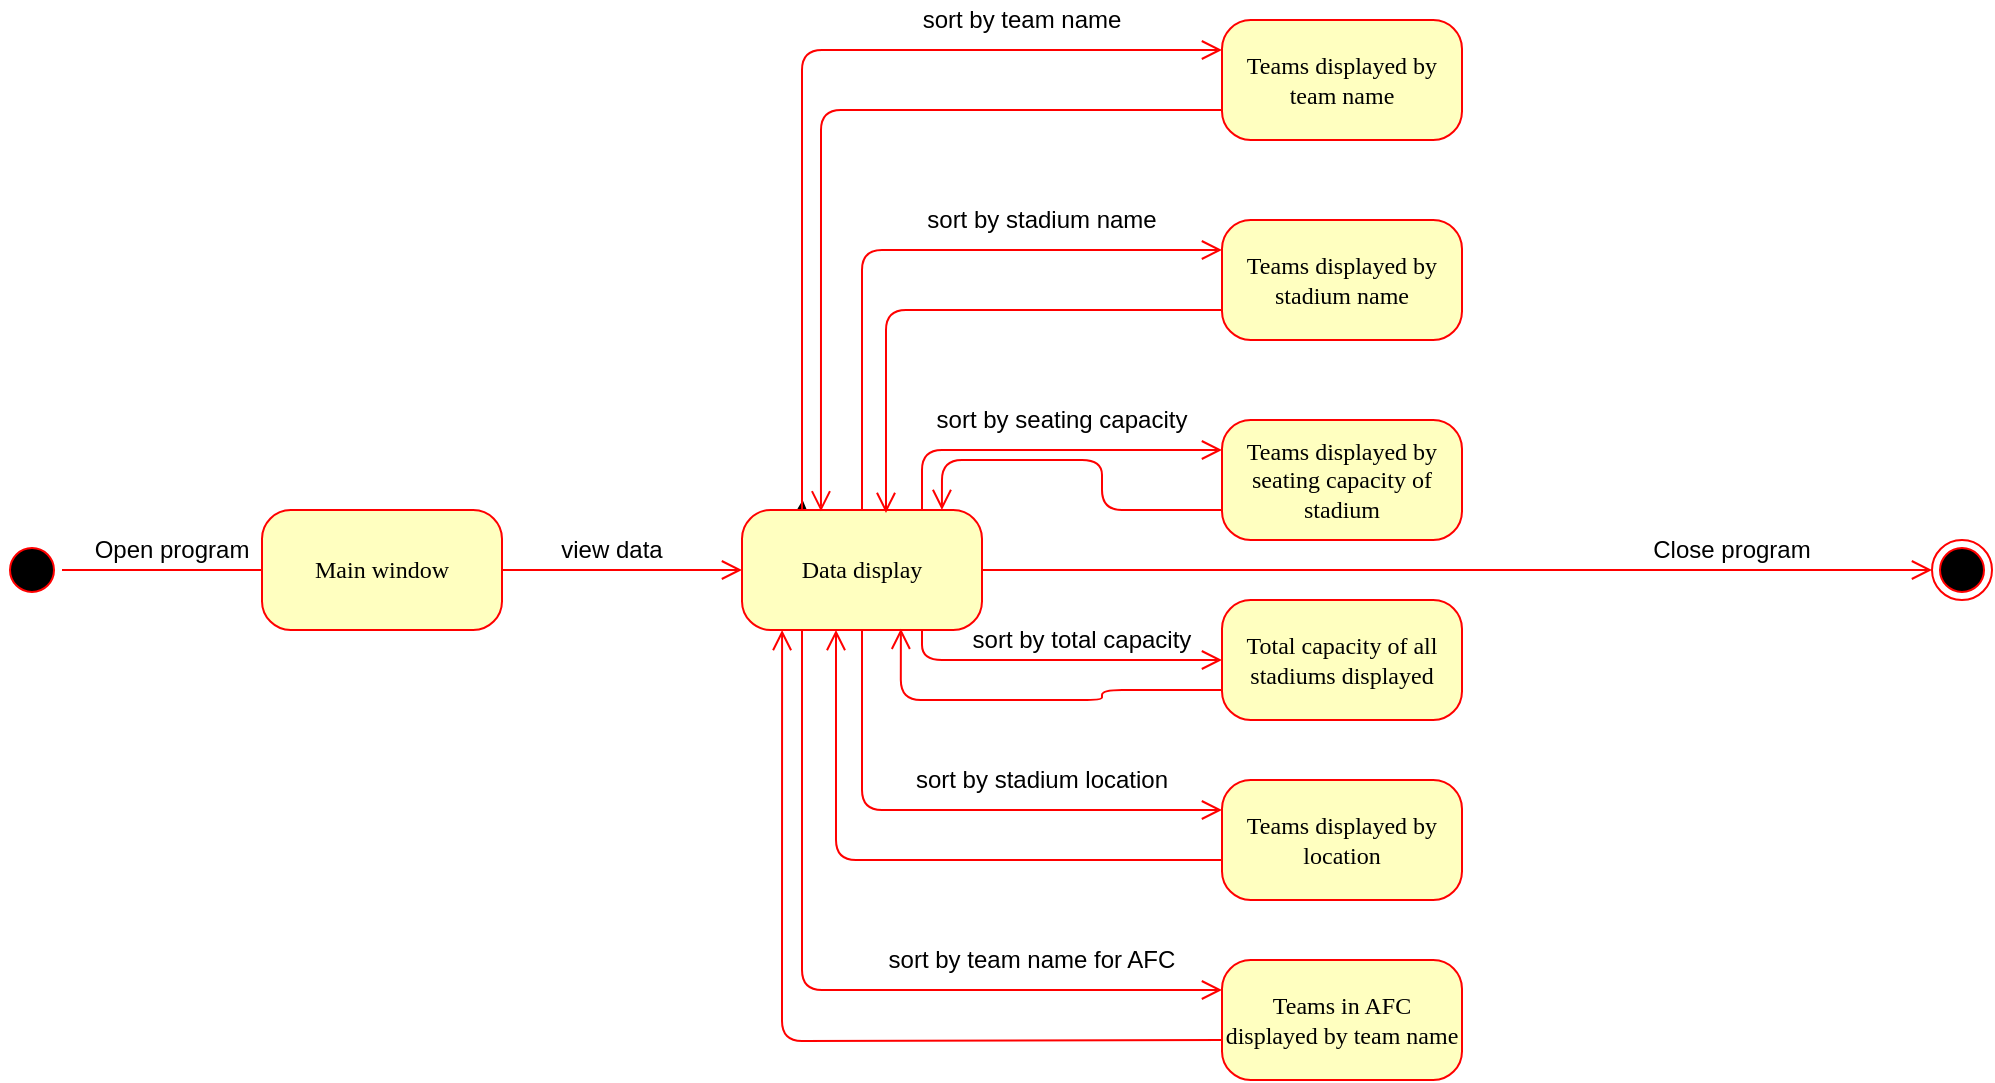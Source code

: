 <mxfile version="14.4.3" type="github">
  <diagram name="Page-1" id="58cdce13-f638-feb5-8d6f-7d28b1aa9fa0">
    <mxGraphModel dx="1014" dy="531" grid="1" gridSize="10" guides="1" tooltips="1" connect="1" arrows="1" fold="1" page="1" pageScale="1" pageWidth="1100" pageHeight="850" background="#ffffff" math="0" shadow="0">
      <root>
        <mxCell id="0" />
        <mxCell id="1" parent="0" />
        <mxCell id="382b91b5511bd0f7-1" value="" style="ellipse;html=1;shape=startState;fillColor=#000000;strokeColor=#ff0000;rounded=1;shadow=0;comic=0;labelBackgroundColor=none;fontFamily=Verdana;fontSize=12;fontColor=#000000;align=center;direction=south;" parent="1" vertex="1">
          <mxGeometry x="20" y="410" width="30" height="30" as="geometry" />
        </mxCell>
        <mxCell id="cA8qcElYbHw1E0H1uGzd-18" style="edgeStyle=orthogonalEdgeStyle;rounded=0;orthogonalLoop=1;jettySize=auto;html=1;exitX=0.25;exitY=0;exitDx=0;exitDy=0;" edge="1" parent="1" source="382b91b5511bd0f7-6">
          <mxGeometry relative="1" as="geometry">
            <mxPoint x="420.333" y="390" as="targetPoint" />
          </mxGeometry>
        </mxCell>
        <mxCell id="382b91b5511bd0f7-6" value="Data display" style="rounded=1;whiteSpace=wrap;html=1;arcSize=24;fillColor=#ffffc0;strokeColor=#ff0000;shadow=0;comic=0;labelBackgroundColor=none;fontFamily=Verdana;fontSize=12;fontColor=#000000;align=center;" parent="1" vertex="1">
          <mxGeometry x="390" y="395" width="120" height="60" as="geometry" />
        </mxCell>
        <mxCell id="2a3bc250acf0617d-9" style="edgeStyle=orthogonalEdgeStyle;html=1;labelBackgroundColor=none;endArrow=open;endSize=8;strokeColor=#ff0000;fontFamily=Verdana;fontSize=12;align=left;" parent="1" source="382b91b5511bd0f7-1" edge="1">
          <mxGeometry relative="1" as="geometry">
            <mxPoint x="190" y="425" as="targetPoint" />
          </mxGeometry>
        </mxCell>
        <mxCell id="cA8qcElYbHw1E0H1uGzd-1" value="" style="ellipse;html=1;shape=endState;fillColor=#000000;strokeColor=#ff0000;" vertex="1" parent="1">
          <mxGeometry x="985" y="410" width="30" height="30" as="geometry" />
        </mxCell>
        <mxCell id="cA8qcElYbHw1E0H1uGzd-4" value="Open program" style="text;html=1;strokeColor=none;fillColor=none;align=center;verticalAlign=middle;whiteSpace=wrap;rounded=0;" vertex="1" parent="1">
          <mxGeometry x="60" y="405" width="90" height="20" as="geometry" />
        </mxCell>
        <mxCell id="cA8qcElYbHw1E0H1uGzd-5" value="Teams displayed by team name" style="rounded=1;whiteSpace=wrap;html=1;arcSize=24;fillColor=#ffffc0;strokeColor=#ff0000;shadow=0;comic=0;labelBackgroundColor=none;fontFamily=Verdana;fontSize=12;fontColor=#000000;align=center;" vertex="1" parent="1">
          <mxGeometry x="630" y="150" width="120" height="60" as="geometry" />
        </mxCell>
        <mxCell id="cA8qcElYbHw1E0H1uGzd-6" value="Teams displayed by stadium name" style="rounded=1;whiteSpace=wrap;html=1;arcSize=24;fillColor=#ffffc0;strokeColor=#ff0000;shadow=0;comic=0;labelBackgroundColor=none;fontFamily=Verdana;fontSize=12;fontColor=#000000;align=center;" vertex="1" parent="1">
          <mxGeometry x="630" y="250" width="120" height="60" as="geometry" />
        </mxCell>
        <mxCell id="cA8qcElYbHw1E0H1uGzd-7" value="Teams displayed by seating capacity of stadium" style="rounded=1;whiteSpace=wrap;html=1;arcSize=24;fillColor=#ffffc0;strokeColor=#ff0000;shadow=0;comic=0;labelBackgroundColor=none;fontFamily=Verdana;fontSize=12;fontColor=#000000;align=center;" vertex="1" parent="1">
          <mxGeometry x="630" y="350" width="120" height="60" as="geometry" />
        </mxCell>
        <mxCell id="cA8qcElYbHw1E0H1uGzd-8" value="Total capacity of all stadiums displayed" style="rounded=1;whiteSpace=wrap;html=1;arcSize=24;fillColor=#ffffc0;strokeColor=#ff0000;shadow=0;comic=0;labelBackgroundColor=none;fontFamily=Verdana;fontSize=12;fontColor=#000000;align=center;" vertex="1" parent="1">
          <mxGeometry x="630" y="440" width="120" height="60" as="geometry" />
        </mxCell>
        <mxCell id="cA8qcElYbHw1E0H1uGzd-9" value="Teams displayed by location" style="rounded=1;whiteSpace=wrap;html=1;arcSize=24;fillColor=#ffffc0;strokeColor=#ff0000;shadow=0;comic=0;labelBackgroundColor=none;fontFamily=Verdana;fontSize=12;fontColor=#000000;align=center;" vertex="1" parent="1">
          <mxGeometry x="630" y="530" width="120" height="60" as="geometry" />
        </mxCell>
        <mxCell id="cA8qcElYbHw1E0H1uGzd-10" value="Teams in AFC displayed by team name" style="rounded=1;whiteSpace=wrap;html=1;arcSize=24;fillColor=#ffffc0;strokeColor=#ff0000;shadow=0;comic=0;labelBackgroundColor=none;fontFamily=Verdana;fontSize=12;fontColor=#000000;align=center;" vertex="1" parent="1">
          <mxGeometry x="630" y="620" width="120" height="60" as="geometry" />
        </mxCell>
        <mxCell id="cA8qcElYbHw1E0H1uGzd-13" style="edgeStyle=orthogonalEdgeStyle;html=1;labelBackgroundColor=none;endArrow=open;endSize=8;strokeColor=#ff0000;fontFamily=Verdana;fontSize=12;align=left;exitX=0.25;exitY=0;exitDx=0;exitDy=0;entryX=0;entryY=0.25;entryDx=0;entryDy=0;" edge="1" parent="1" source="382b91b5511bd0f7-6" target="cA8qcElYbHw1E0H1uGzd-5">
          <mxGeometry relative="1" as="geometry">
            <mxPoint x="420" y="360" as="sourcePoint" />
            <mxPoint x="570" y="170" as="targetPoint" />
          </mxGeometry>
        </mxCell>
        <mxCell id="cA8qcElYbHw1E0H1uGzd-14" style="edgeStyle=orthogonalEdgeStyle;html=1;labelBackgroundColor=none;endArrow=open;endSize=8;strokeColor=#ff0000;fontFamily=Verdana;fontSize=12;align=left;exitX=0.5;exitY=0;exitDx=0;exitDy=0;entryX=0;entryY=0.25;entryDx=0;entryDy=0;" edge="1" parent="1" source="382b91b5511bd0f7-6" target="cA8qcElYbHw1E0H1uGzd-6">
          <mxGeometry relative="1" as="geometry">
            <mxPoint x="500" y="240" as="sourcePoint" />
            <mxPoint x="725.48" y="9.34" as="targetPoint" />
          </mxGeometry>
        </mxCell>
        <mxCell id="cA8qcElYbHw1E0H1uGzd-17" style="edgeStyle=orthogonalEdgeStyle;html=1;labelBackgroundColor=none;endArrow=open;endSize=8;strokeColor=#ff0000;fontFamily=Verdana;fontSize=12;align=left;exitX=0.75;exitY=0;exitDx=0;exitDy=0;entryX=0;entryY=0.25;entryDx=0;entryDy=0;" edge="1" parent="1" source="382b91b5511bd0f7-6" target="cA8qcElYbHw1E0H1uGzd-7">
          <mxGeometry relative="1" as="geometry">
            <mxPoint x="490" y="340" as="sourcePoint" />
            <mxPoint x="700" y="210" as="targetPoint" />
          </mxGeometry>
        </mxCell>
        <mxCell id="cA8qcElYbHw1E0H1uGzd-19" style="edgeStyle=orthogonalEdgeStyle;html=1;labelBackgroundColor=none;endArrow=open;endSize=8;strokeColor=#ff0000;fontFamily=Verdana;fontSize=12;align=left;exitX=0.75;exitY=1;exitDx=0;exitDy=0;entryX=0;entryY=0.5;entryDx=0;entryDy=0;" edge="1" parent="1" source="382b91b5511bd0f7-6" target="cA8qcElYbHw1E0H1uGzd-8">
          <mxGeometry relative="1" as="geometry">
            <mxPoint x="550" y="430" as="sourcePoint" />
            <mxPoint x="620" y="455" as="targetPoint" />
            <Array as="points">
              <mxPoint x="480" y="470" />
            </Array>
          </mxGeometry>
        </mxCell>
        <mxCell id="cA8qcElYbHw1E0H1uGzd-20" style="edgeStyle=orthogonalEdgeStyle;html=1;labelBackgroundColor=none;endArrow=open;endSize=8;strokeColor=#ff0000;fontFamily=Verdana;fontSize=12;align=left;exitX=0.5;exitY=1;exitDx=0;exitDy=0;entryX=0;entryY=0.25;entryDx=0;entryDy=0;" edge="1" parent="1" source="382b91b5511bd0f7-6" target="cA8qcElYbHw1E0H1uGzd-9">
          <mxGeometry relative="1" as="geometry">
            <mxPoint x="420" y="530" as="sourcePoint" />
            <mxPoint x="630" y="400" as="targetPoint" />
          </mxGeometry>
        </mxCell>
        <mxCell id="cA8qcElYbHw1E0H1uGzd-21" style="edgeStyle=orthogonalEdgeStyle;html=1;labelBackgroundColor=none;endArrow=open;endSize=8;strokeColor=#ff0000;fontFamily=Verdana;fontSize=12;align=left;exitX=0.25;exitY=1;exitDx=0;exitDy=0;entryX=0;entryY=0.25;entryDx=0;entryDy=0;" edge="1" parent="1" source="382b91b5511bd0f7-6" target="cA8qcElYbHw1E0H1uGzd-10">
          <mxGeometry relative="1" as="geometry">
            <mxPoint x="340" y="510" as="sourcePoint" />
            <mxPoint x="550" y="380" as="targetPoint" />
          </mxGeometry>
        </mxCell>
        <mxCell id="cA8qcElYbHw1E0H1uGzd-22" style="edgeStyle=orthogonalEdgeStyle;html=1;labelBackgroundColor=none;endArrow=open;endSize=8;strokeColor=#ff0000;fontFamily=Verdana;fontSize=12;align=left;exitX=0;exitY=0.75;exitDx=0;exitDy=0;entryX=0.329;entryY=0.011;entryDx=0;entryDy=0;entryPerimeter=0;" edge="1" parent="1" source="cA8qcElYbHw1E0H1uGzd-5" target="382b91b5511bd0f7-6">
          <mxGeometry relative="1" as="geometry">
            <mxPoint x="540" y="200" as="sourcePoint" />
            <mxPoint x="440" y="260" as="targetPoint" />
          </mxGeometry>
        </mxCell>
        <mxCell id="cA8qcElYbHw1E0H1uGzd-24" style="edgeStyle=orthogonalEdgeStyle;html=1;labelBackgroundColor=none;endArrow=open;endSize=8;strokeColor=#ff0000;fontFamily=Verdana;fontSize=12;align=left;exitX=0;exitY=0.75;exitDx=0;exitDy=0;entryX=0.6;entryY=0.025;entryDx=0;entryDy=0;entryPerimeter=0;" edge="1" parent="1" source="cA8qcElYbHw1E0H1uGzd-6" target="382b91b5511bd0f7-6">
          <mxGeometry relative="1" as="geometry">
            <mxPoint x="510" y="300" as="sourcePoint" />
            <mxPoint x="720" y="170" as="targetPoint" />
          </mxGeometry>
        </mxCell>
        <mxCell id="cA8qcElYbHw1E0H1uGzd-25" style="edgeStyle=orthogonalEdgeStyle;html=1;labelBackgroundColor=none;endArrow=open;endSize=8;strokeColor=#ff0000;fontFamily=Verdana;fontSize=12;align=left;exitX=0;exitY=0.75;exitDx=0;exitDy=0;entryX=0.833;entryY=0;entryDx=0;entryDy=0;entryPerimeter=0;" edge="1" parent="1" source="cA8qcElYbHw1E0H1uGzd-7" target="382b91b5511bd0f7-6">
          <mxGeometry relative="1" as="geometry">
            <mxPoint x="530" y="340" as="sourcePoint" />
            <mxPoint x="740" y="210" as="targetPoint" />
            <Array as="points">
              <mxPoint x="570" y="395" />
              <mxPoint x="570" y="370" />
              <mxPoint x="490" y="370" />
            </Array>
          </mxGeometry>
        </mxCell>
        <mxCell id="cA8qcElYbHw1E0H1uGzd-26" style="edgeStyle=orthogonalEdgeStyle;html=1;labelBackgroundColor=none;endArrow=open;endSize=8;strokeColor=#ff0000;fontFamily=Verdana;fontSize=12;align=left;exitX=0;exitY=0.75;exitDx=0;exitDy=0;entryX=0.662;entryY=0.99;entryDx=0;entryDy=0;entryPerimeter=0;" edge="1" parent="1" source="cA8qcElYbHw1E0H1uGzd-8" target="382b91b5511bd0f7-6">
          <mxGeometry relative="1" as="geometry">
            <mxPoint x="530" y="510" as="sourcePoint" />
            <mxPoint x="470" y="480" as="targetPoint" />
            <Array as="points">
              <mxPoint x="570" y="485" />
              <mxPoint x="570" y="490" />
              <mxPoint x="469" y="490" />
            </Array>
          </mxGeometry>
        </mxCell>
        <mxCell id="cA8qcElYbHw1E0H1uGzd-27" style="edgeStyle=orthogonalEdgeStyle;html=1;labelBackgroundColor=none;endArrow=open;endSize=8;strokeColor=#ff0000;fontFamily=Verdana;fontSize=12;align=left;" edge="1" parent="1">
          <mxGeometry relative="1" as="geometry">
            <mxPoint x="630" y="570" as="sourcePoint" />
            <mxPoint x="437" y="455" as="targetPoint" />
            <Array as="points">
              <mxPoint x="437" y="570" />
            </Array>
          </mxGeometry>
        </mxCell>
        <mxCell id="cA8qcElYbHw1E0H1uGzd-28" style="edgeStyle=orthogonalEdgeStyle;html=1;labelBackgroundColor=none;endArrow=open;endSize=8;strokeColor=#ff0000;fontFamily=Verdana;fontSize=12;align=left;entryX=0.167;entryY=1;entryDx=0;entryDy=0;entryPerimeter=0;" edge="1" parent="1" target="382b91b5511bd0f7-6">
          <mxGeometry relative="1" as="geometry">
            <mxPoint x="630" y="660" as="sourcePoint" />
            <mxPoint x="410" y="460" as="targetPoint" />
          </mxGeometry>
        </mxCell>
        <mxCell id="cA8qcElYbHw1E0H1uGzd-29" style="edgeStyle=orthogonalEdgeStyle;html=1;labelBackgroundColor=none;endArrow=open;endSize=8;strokeColor=#ff0000;fontFamily=Verdana;fontSize=12;align=left;exitX=1;exitY=0.5;exitDx=0;exitDy=0;entryX=0;entryY=0.5;entryDx=0;entryDy=0;" edge="1" parent="1" source="382b91b5511bd0f7-6" target="cA8qcElYbHw1E0H1uGzd-1">
          <mxGeometry relative="1" as="geometry">
            <mxPoint x="540" y="410" as="sourcePoint" />
            <mxPoint x="750" y="280" as="targetPoint" />
          </mxGeometry>
        </mxCell>
        <mxCell id="cA8qcElYbHw1E0H1uGzd-30" value="&lt;div&gt;Close program&lt;/div&gt;" style="text;html=1;strokeColor=none;fillColor=none;align=center;verticalAlign=middle;whiteSpace=wrap;rounded=0;" vertex="1" parent="1">
          <mxGeometry x="840" y="405" width="90" height="20" as="geometry" />
        </mxCell>
        <mxCell id="cA8qcElYbHw1E0H1uGzd-31" value="sort by team name" style="text;html=1;strokeColor=none;fillColor=none;align=center;verticalAlign=middle;whiteSpace=wrap;rounded=0;" vertex="1" parent="1">
          <mxGeometry x="460" y="140" width="140" height="20" as="geometry" />
        </mxCell>
        <mxCell id="cA8qcElYbHw1E0H1uGzd-32" value="sort by stadium name" style="text;html=1;strokeColor=none;fillColor=none;align=center;verticalAlign=middle;whiteSpace=wrap;rounded=0;" vertex="1" parent="1">
          <mxGeometry x="470" y="240" width="140" height="20" as="geometry" />
        </mxCell>
        <mxCell id="cA8qcElYbHw1E0H1uGzd-33" value="sort by seating capacity" style="text;html=1;strokeColor=none;fillColor=none;align=center;verticalAlign=middle;whiteSpace=wrap;rounded=0;" vertex="1" parent="1">
          <mxGeometry x="480" y="340" width="140" height="20" as="geometry" />
        </mxCell>
        <mxCell id="cA8qcElYbHw1E0H1uGzd-34" value="sort by total capacity" style="text;html=1;strokeColor=none;fillColor=none;align=center;verticalAlign=middle;whiteSpace=wrap;rounded=0;" vertex="1" parent="1">
          <mxGeometry x="490" y="450" width="140" height="20" as="geometry" />
        </mxCell>
        <mxCell id="cA8qcElYbHw1E0H1uGzd-35" value="sort by stadium location" style="text;html=1;strokeColor=none;fillColor=none;align=center;verticalAlign=middle;whiteSpace=wrap;rounded=0;" vertex="1" parent="1">
          <mxGeometry x="470" y="520" width="140" height="20" as="geometry" />
        </mxCell>
        <mxCell id="cA8qcElYbHw1E0H1uGzd-36" value="sort by team name for AFC" style="text;html=1;strokeColor=none;fillColor=none;align=center;verticalAlign=middle;whiteSpace=wrap;rounded=0;" vertex="1" parent="1">
          <mxGeometry x="460" y="610" width="150" height="20" as="geometry" />
        </mxCell>
        <mxCell id="cA8qcElYbHw1E0H1uGzd-37" value="Main window" style="rounded=1;whiteSpace=wrap;html=1;arcSize=24;fillColor=#ffffc0;strokeColor=#ff0000;shadow=0;comic=0;labelBackgroundColor=none;fontFamily=Verdana;fontSize=12;fontColor=#000000;align=center;" vertex="1" parent="1">
          <mxGeometry x="150" y="395" width="120" height="60" as="geometry" />
        </mxCell>
        <mxCell id="cA8qcElYbHw1E0H1uGzd-38" style="edgeStyle=orthogonalEdgeStyle;html=1;labelBackgroundColor=none;endArrow=open;endSize=8;strokeColor=#ff0000;fontFamily=Verdana;fontSize=12;align=left;exitX=1;exitY=0.5;exitDx=0;exitDy=0;entryX=0;entryY=0.5;entryDx=0;entryDy=0;" edge="1" parent="1" source="cA8qcElYbHw1E0H1uGzd-37" target="382b91b5511bd0f7-6">
          <mxGeometry relative="1" as="geometry">
            <mxPoint x="210" y="350" as="sourcePoint" />
            <mxPoint x="685.0" y="350" as="targetPoint" />
          </mxGeometry>
        </mxCell>
        <mxCell id="cA8qcElYbHw1E0H1uGzd-39" value="view data" style="text;html=1;strokeColor=none;fillColor=none;align=center;verticalAlign=middle;whiteSpace=wrap;rounded=0;" vertex="1" parent="1">
          <mxGeometry x="280" y="405" width="90" height="20" as="geometry" />
        </mxCell>
      </root>
    </mxGraphModel>
  </diagram>
</mxfile>
